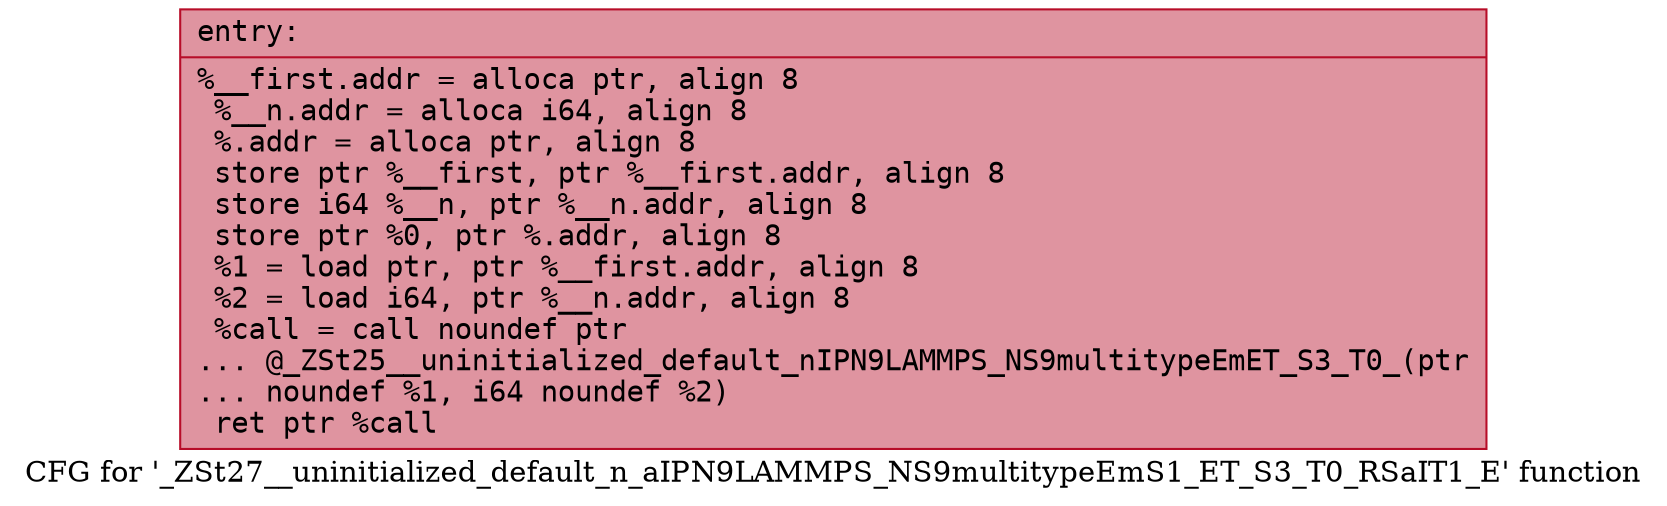 digraph "CFG for '_ZSt27__uninitialized_default_n_aIPN9LAMMPS_NS9multitypeEmS1_ET_S3_T0_RSaIT1_E' function" {
	label="CFG for '_ZSt27__uninitialized_default_n_aIPN9LAMMPS_NS9multitypeEmS1_ET_S3_T0_RSaIT1_E' function";

	Node0x55bd405ce4e0 [shape=record,color="#b70d28ff", style=filled, fillcolor="#b70d2870" fontname="Courier",label="{entry:\l|  %__first.addr = alloca ptr, align 8\l  %__n.addr = alloca i64, align 8\l  %.addr = alloca ptr, align 8\l  store ptr %__first, ptr %__first.addr, align 8\l  store i64 %__n, ptr %__n.addr, align 8\l  store ptr %0, ptr %.addr, align 8\l  %1 = load ptr, ptr %__first.addr, align 8\l  %2 = load i64, ptr %__n.addr, align 8\l  %call = call noundef ptr\l... @_ZSt25__uninitialized_default_nIPN9LAMMPS_NS9multitypeEmET_S3_T0_(ptr\l... noundef %1, i64 noundef %2)\l  ret ptr %call\l}"];
}
